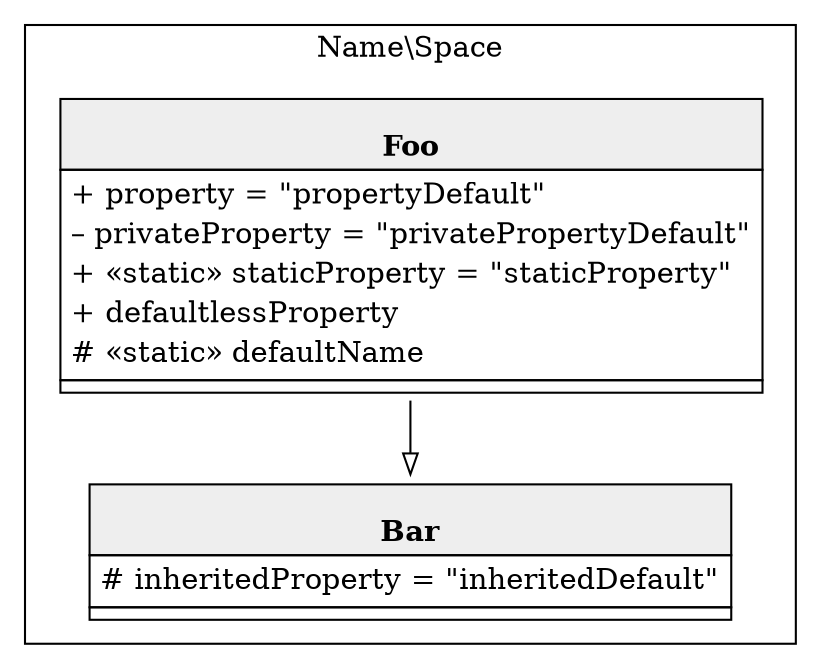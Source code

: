digraph {
  graph [rankdir="TB" bgcolor="transparent"]
  node [fillcolor="white" style="filled"]
  subgraph cluster_0 {
    label = "Name\\Space"
    "Name\\Space\\Foo" [shape="none" label=<
<table cellspacing="0" border="0" cellborder="1">
    <tr><td bgcolor="#eeeeee"><b><br/>Foo</b></td></tr>
    <tr><td><table border="0" cellspacing="0" cellpadding="2">
    <tr><td align="left">+ property = "propertyDefault"</td></tr>
    <tr><td align="left">– privateProperty = "privatePropertyDefault"</td></tr>
    <tr><td align="left">+ «static» staticProperty = "staticProperty"</td></tr>
    <tr><td align="left">+ defaultlessProperty</td></tr>
    <tr><td align="left"># «static» defaultName</td></tr>
</table></td></tr>
    <tr><td></td></tr>
</table>>]
    "Name\\Space\\Bar" [shape="none" label=<
<table cellspacing="0" border="0" cellborder="1">
    <tr><td bgcolor="#eeeeee"><b><br/>Bar</b></td></tr>
    <tr><td><table border="0" cellspacing="0" cellpadding="2">
    <tr><td align="left"># inheritedProperty = "inheritedDefault"</td></tr>
</table></td></tr>
    <tr><td></td></tr>
</table>>]
  }
  "Name\\Space\\Foo" -> "Name\\Space\\Bar" [arrowhead="empty" style="filled"]
}
